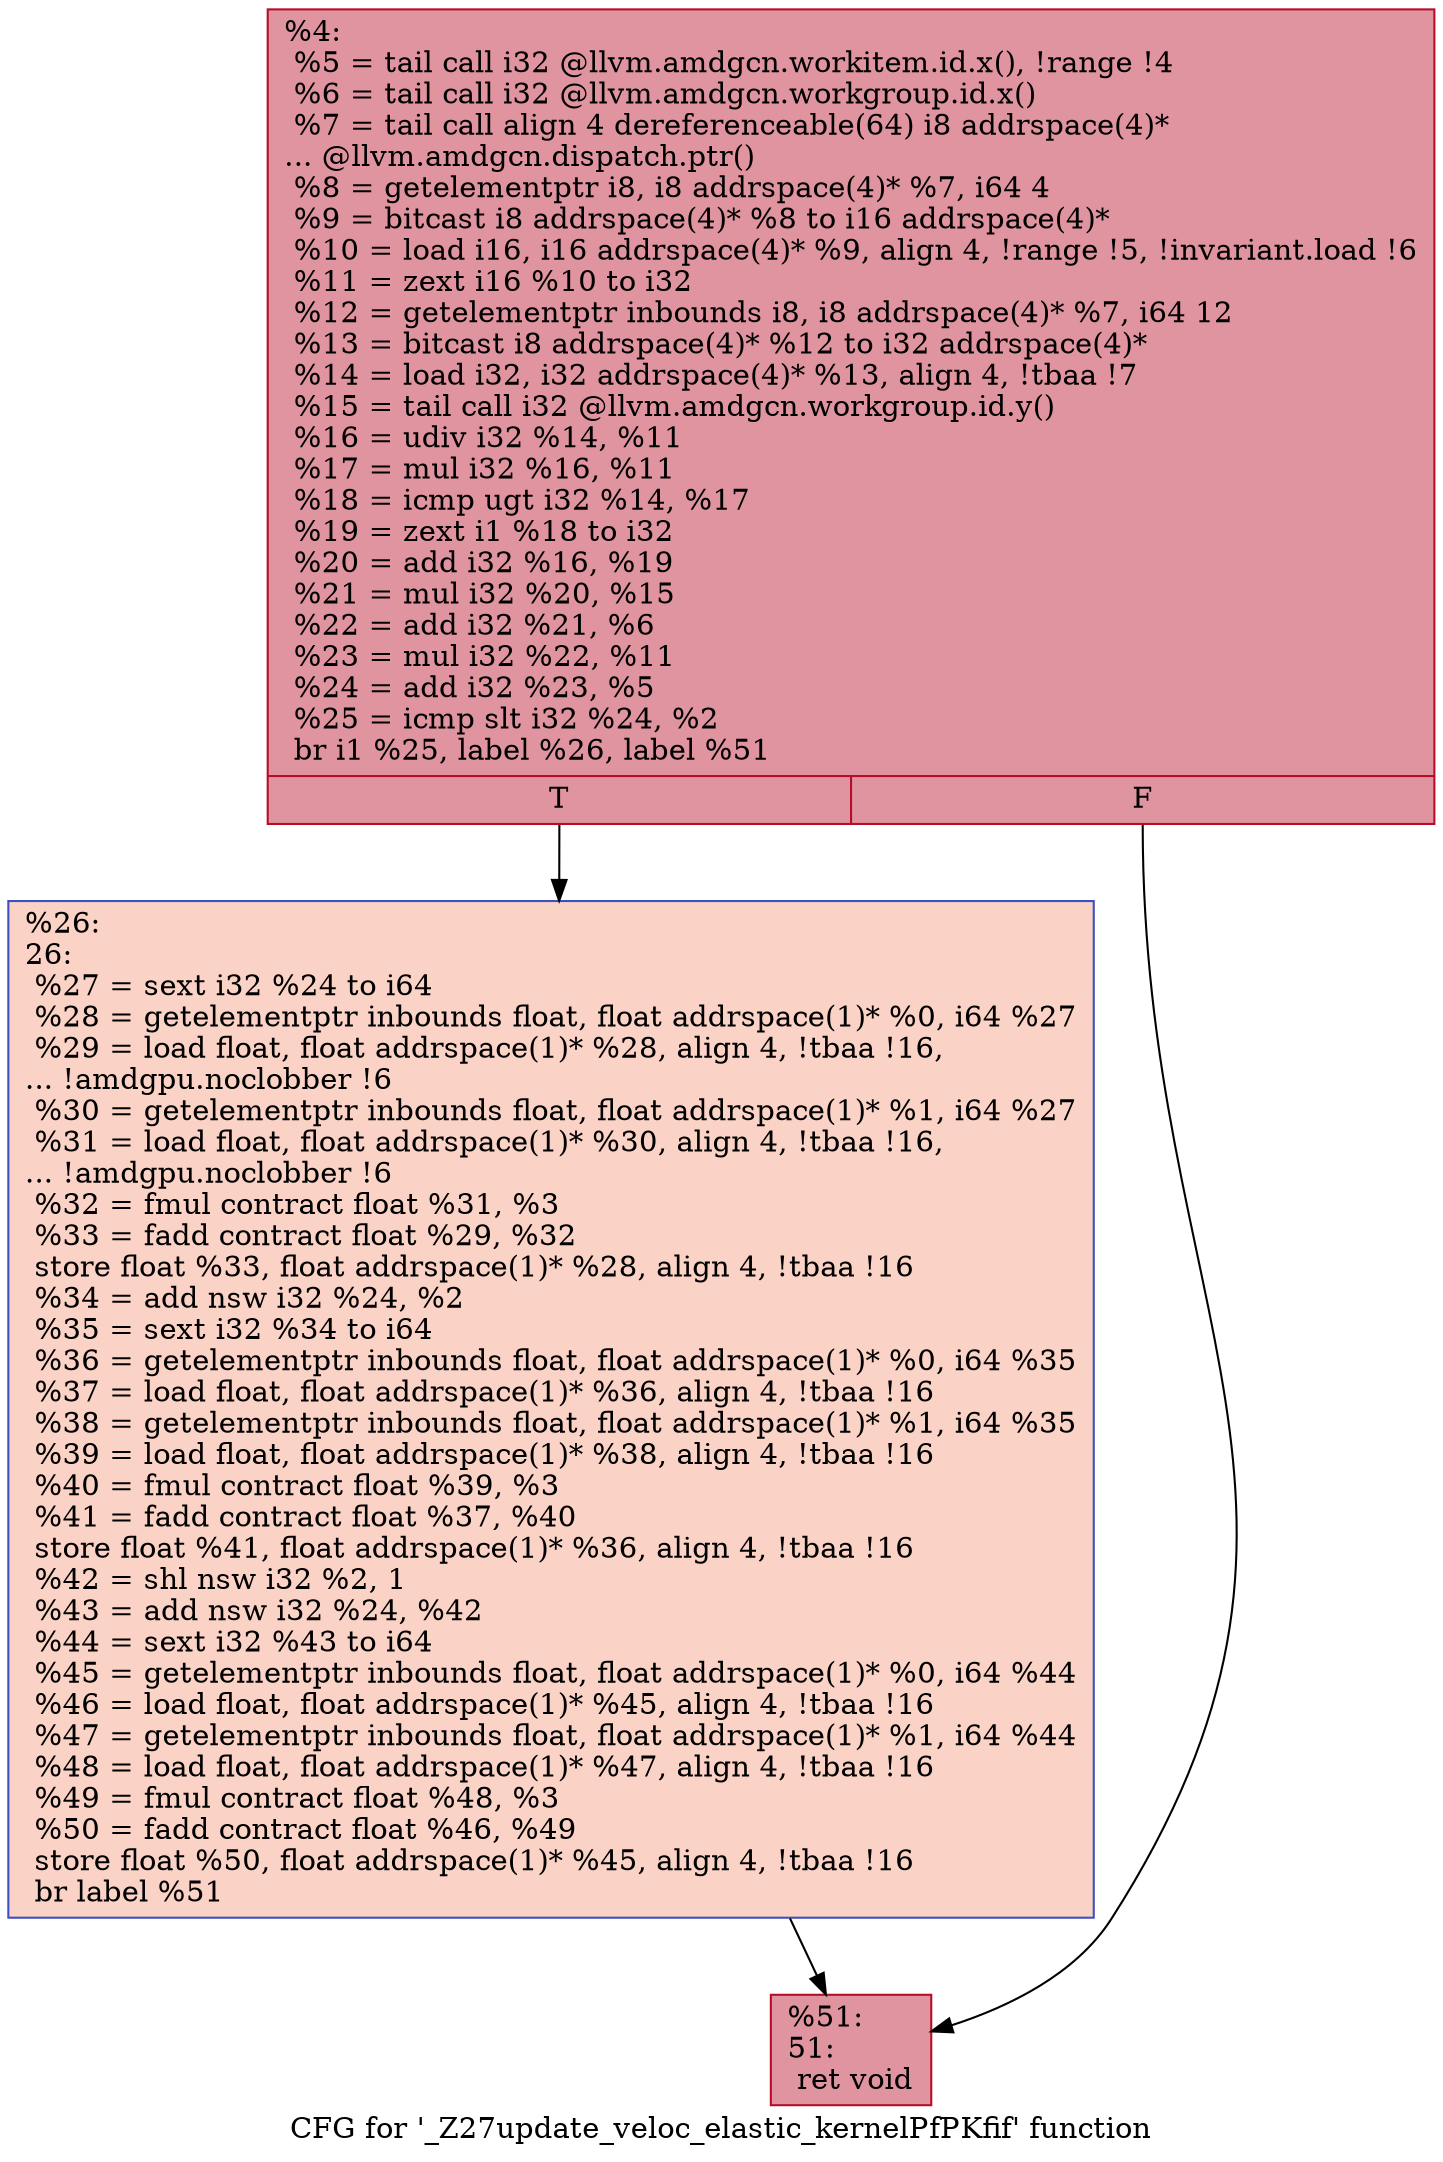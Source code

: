 digraph "CFG for '_Z27update_veloc_elastic_kernelPfPKfif' function" {
	label="CFG for '_Z27update_veloc_elastic_kernelPfPKfif' function";

	Node0x4cc0870 [shape=record,color="#b70d28ff", style=filled, fillcolor="#b70d2870",label="{%4:\l  %5 = tail call i32 @llvm.amdgcn.workitem.id.x(), !range !4\l  %6 = tail call i32 @llvm.amdgcn.workgroup.id.x()\l  %7 = tail call align 4 dereferenceable(64) i8 addrspace(4)*\l... @llvm.amdgcn.dispatch.ptr()\l  %8 = getelementptr i8, i8 addrspace(4)* %7, i64 4\l  %9 = bitcast i8 addrspace(4)* %8 to i16 addrspace(4)*\l  %10 = load i16, i16 addrspace(4)* %9, align 4, !range !5, !invariant.load !6\l  %11 = zext i16 %10 to i32\l  %12 = getelementptr inbounds i8, i8 addrspace(4)* %7, i64 12\l  %13 = bitcast i8 addrspace(4)* %12 to i32 addrspace(4)*\l  %14 = load i32, i32 addrspace(4)* %13, align 4, !tbaa !7\l  %15 = tail call i32 @llvm.amdgcn.workgroup.id.y()\l  %16 = udiv i32 %14, %11\l  %17 = mul i32 %16, %11\l  %18 = icmp ugt i32 %14, %17\l  %19 = zext i1 %18 to i32\l  %20 = add i32 %16, %19\l  %21 = mul i32 %20, %15\l  %22 = add i32 %21, %6\l  %23 = mul i32 %22, %11\l  %24 = add i32 %23, %5\l  %25 = icmp slt i32 %24, %2\l  br i1 %25, label %26, label %51\l|{<s0>T|<s1>F}}"];
	Node0x4cc0870:s0 -> Node0x4cc30d0;
	Node0x4cc0870:s1 -> Node0x4cc3160;
	Node0x4cc30d0 [shape=record,color="#3d50c3ff", style=filled, fillcolor="#f59c7d70",label="{%26:\l26:                                               \l  %27 = sext i32 %24 to i64\l  %28 = getelementptr inbounds float, float addrspace(1)* %0, i64 %27\l  %29 = load float, float addrspace(1)* %28, align 4, !tbaa !16,\l... !amdgpu.noclobber !6\l  %30 = getelementptr inbounds float, float addrspace(1)* %1, i64 %27\l  %31 = load float, float addrspace(1)* %30, align 4, !tbaa !16,\l... !amdgpu.noclobber !6\l  %32 = fmul contract float %31, %3\l  %33 = fadd contract float %29, %32\l  store float %33, float addrspace(1)* %28, align 4, !tbaa !16\l  %34 = add nsw i32 %24, %2\l  %35 = sext i32 %34 to i64\l  %36 = getelementptr inbounds float, float addrspace(1)* %0, i64 %35\l  %37 = load float, float addrspace(1)* %36, align 4, !tbaa !16\l  %38 = getelementptr inbounds float, float addrspace(1)* %1, i64 %35\l  %39 = load float, float addrspace(1)* %38, align 4, !tbaa !16\l  %40 = fmul contract float %39, %3\l  %41 = fadd contract float %37, %40\l  store float %41, float addrspace(1)* %36, align 4, !tbaa !16\l  %42 = shl nsw i32 %2, 1\l  %43 = add nsw i32 %24, %42\l  %44 = sext i32 %43 to i64\l  %45 = getelementptr inbounds float, float addrspace(1)* %0, i64 %44\l  %46 = load float, float addrspace(1)* %45, align 4, !tbaa !16\l  %47 = getelementptr inbounds float, float addrspace(1)* %1, i64 %44\l  %48 = load float, float addrspace(1)* %47, align 4, !tbaa !16\l  %49 = fmul contract float %48, %3\l  %50 = fadd contract float %46, %49\l  store float %50, float addrspace(1)* %45, align 4, !tbaa !16\l  br label %51\l}"];
	Node0x4cc30d0 -> Node0x4cc3160;
	Node0x4cc3160 [shape=record,color="#b70d28ff", style=filled, fillcolor="#b70d2870",label="{%51:\l51:                                               \l  ret void\l}"];
}
